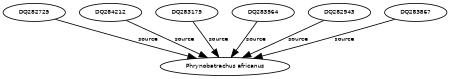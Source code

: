 digraph G {
size="3,3";
node [fontsize=7, fontname="Helvetica"];
edge [fontsize=7, fontname="Helvetica"];
node0 [label="Phrynobatrachus africanus", width=0.27433100247,height=0.27433100247];
node1 [label="DQ282725", width=0.27433100247,height=0.27433100247];
node2 [label="DQ284212", width=0.27433100247,height=0.27433100247];
node3 [label="DQ283175", width=0.27433100247,height=0.27433100247];
node4 [label="DQ283564", width=0.27433100247,height=0.27433100247];
node5 [label="DQ282943", width=0.27433100247,height=0.27433100247];
node6 [label="DQ283867", width=0.27433100247,height=0.27433100247];
node1 -> node0 [label="source"];
node2 -> node0 [label="source"];
node3 -> node0 [label="source"];
node4 -> node0 [label="source"];
node5 -> node0 [label="source"];
node6 -> node0 [label="source"];
}

